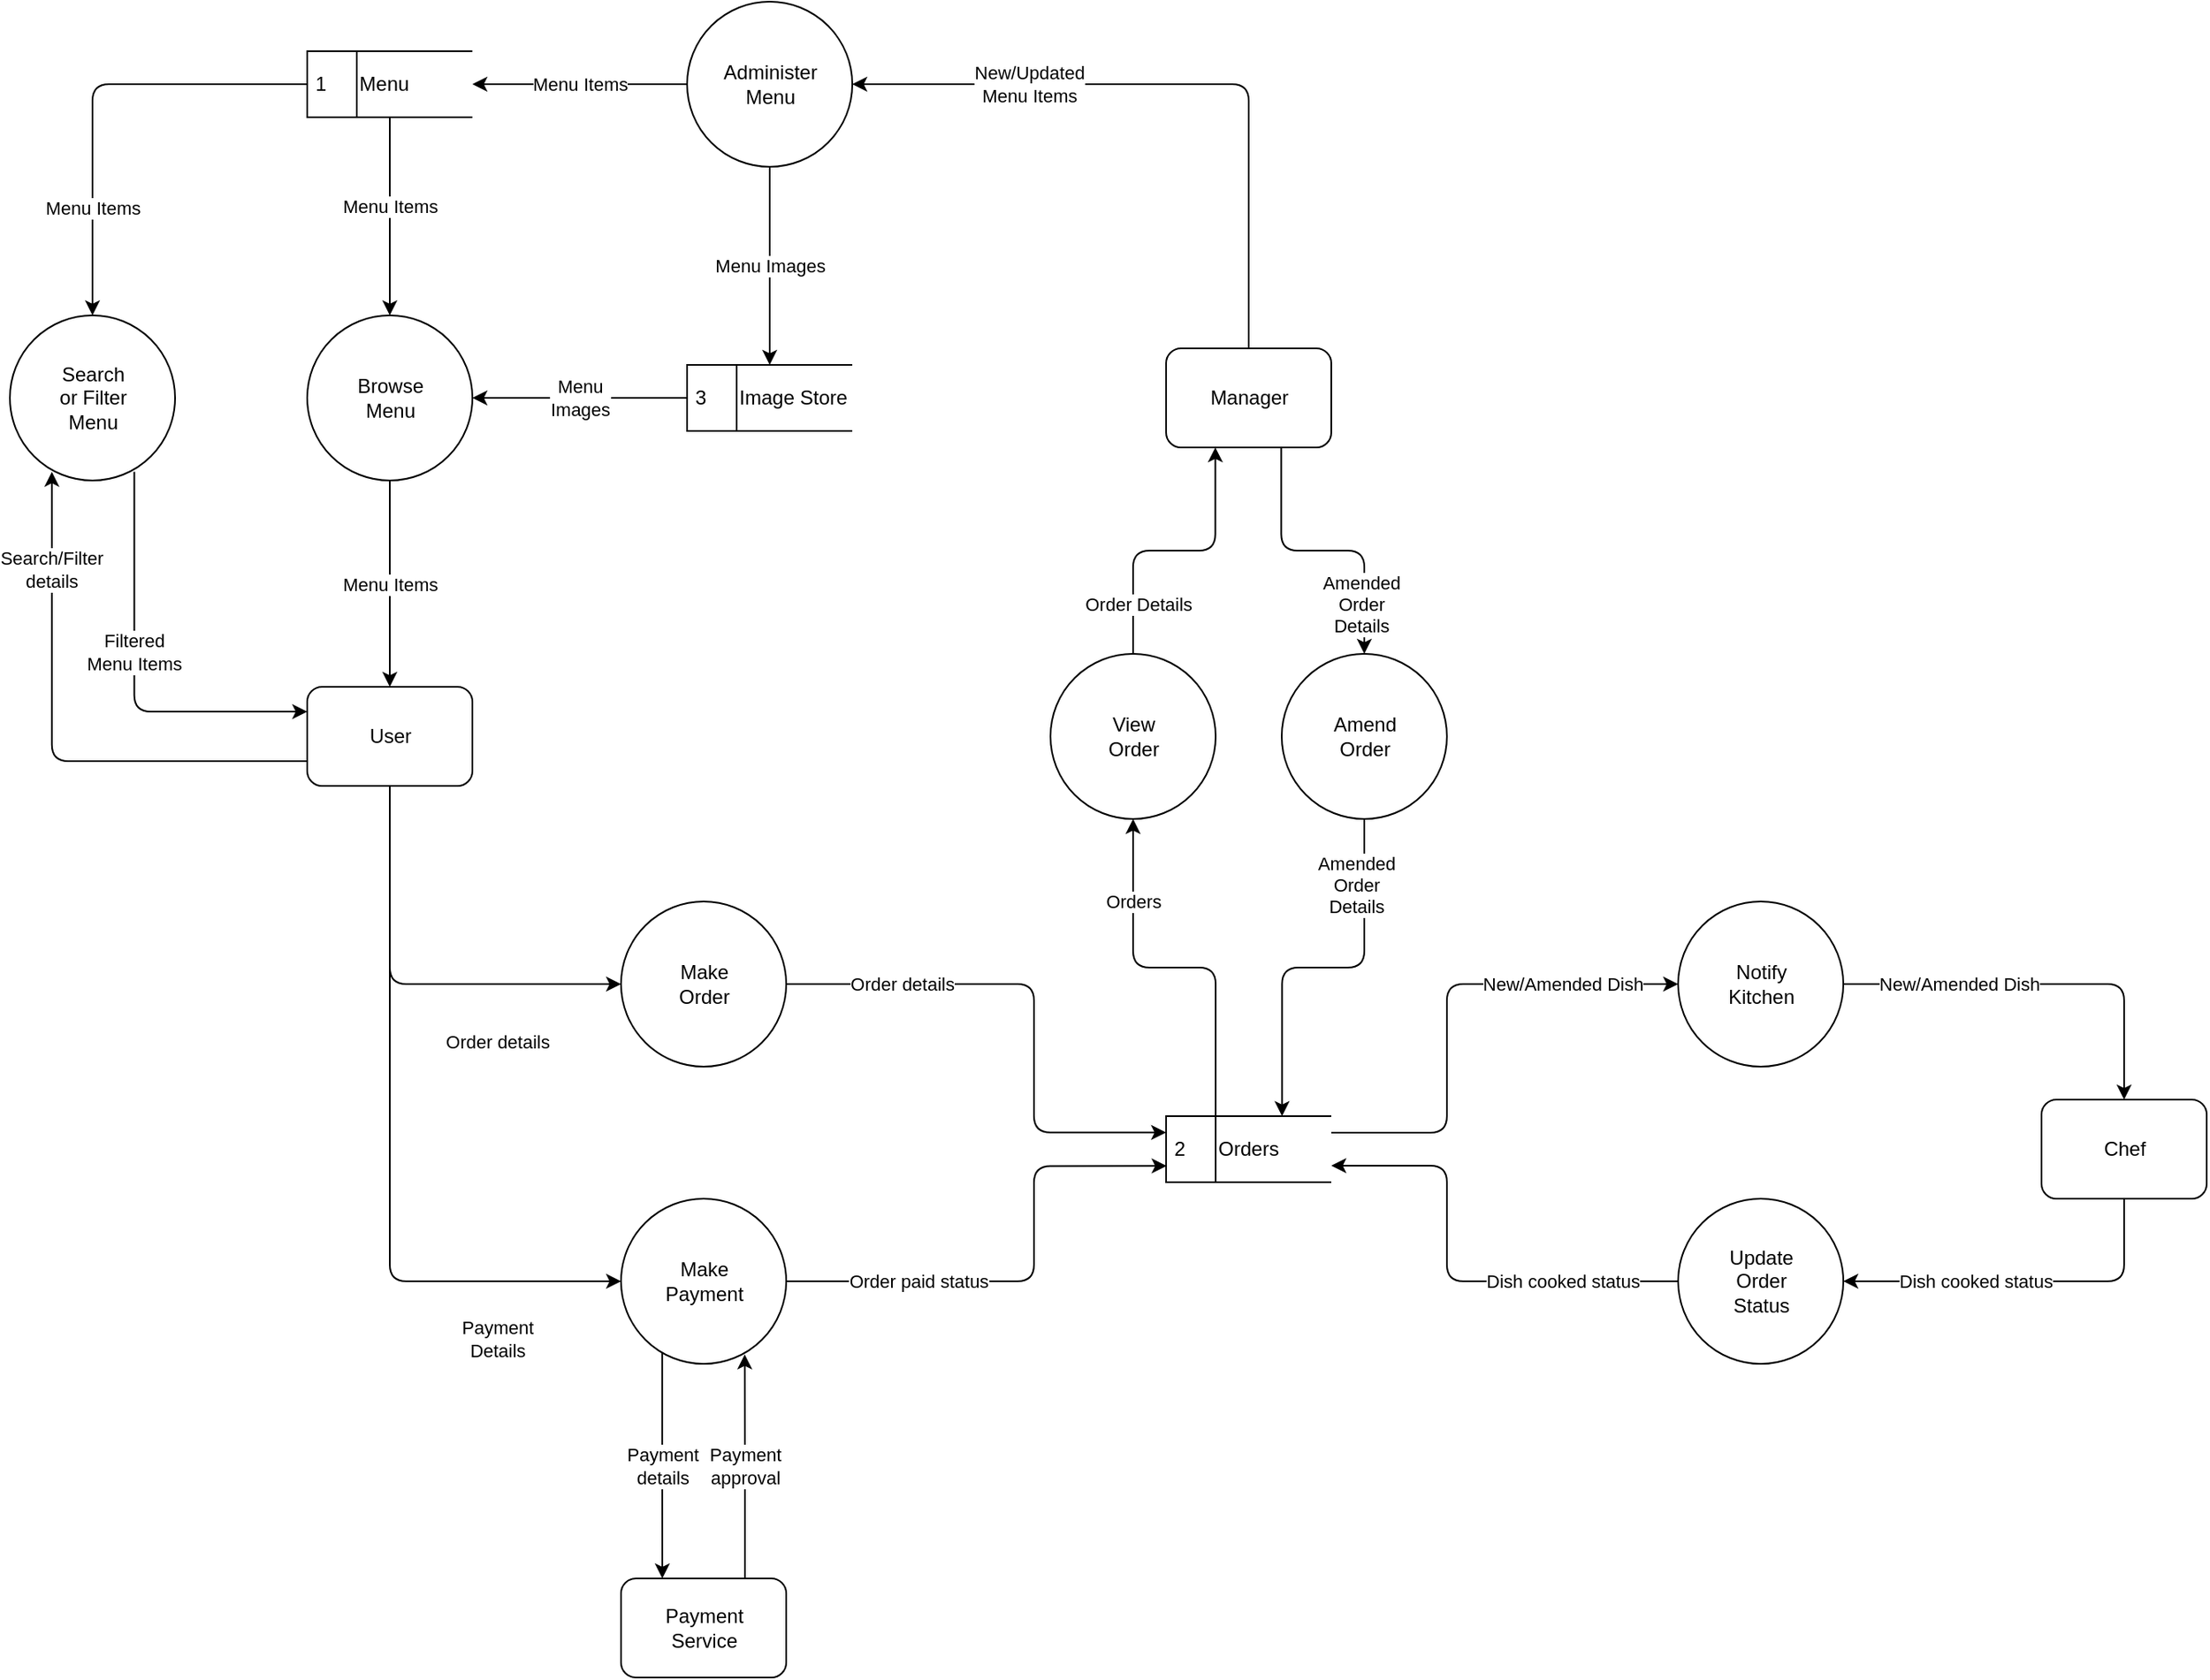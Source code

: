 <mxfile version="15.4.0" type="device"><diagram name="Page-1" id="5d7acffa-a066-3a61-03fe-96351882024d"><mxGraphModel dx="1854" dy="1960" grid="1" gridSize="10" guides="1" tooltips="1" connect="1" arrows="1" fold="1" page="1" pageScale="1" pageWidth="1100" pageHeight="850" background="#ffffff" math="0" shadow="0"><root><mxCell id="0"/><mxCell id="1" parent="0"/><mxCell id="YwOGGAXcr4PZfpzY4pG5-1" value="Make&lt;br&gt;Order" style="shape=ellipse;html=1;dashed=0;whitespace=wrap;aspect=fixed;perimeter=ellipsePerimeter;" parent="1" vertex="1"><mxGeometry x="450" y="625" width="100" height="100" as="geometry"/></mxCell><mxCell id="YwOGGAXcr4PZfpzY4pG5-2" value="1&lt;span style=&quot;white-space: pre&quot;&gt;&#9;&lt;/span&gt;Menu" style="html=1;dashed=0;whitespace=wrap;shape=mxgraph.dfd.dataStoreID;align=left;spacingLeft=3;points=[[0,0],[0.5,0],[1,0],[0,0.5],[1,0.5],[0,1],[0.5,1],[1,1]];" parent="1" vertex="1"><mxGeometry x="260" y="110" width="100" height="40" as="geometry"/></mxCell><mxCell id="YwOGGAXcr4PZfpzY4pG5-4" value="User" style="html=1;dashed=0;whitespace=wrap;rounded=1;" parent="1" vertex="1"><mxGeometry x="260" y="495" width="100" height="60" as="geometry"/></mxCell><mxCell id="YwOGGAXcr4PZfpzY4pG5-3" value="Order details" style="endArrow=classic;html=1;edgeStyle=orthogonalEdgeStyle;rounded=1;exitX=0.5;exitY=1;exitDx=0;exitDy=0;entryX=0;entryY=0.5;entryDx=0;entryDy=0;" parent="1" edge="1" target="YwOGGAXcr4PZfpzY4pG5-1" source="YwOGGAXcr4PZfpzY4pG5-4"><mxGeometry x="220" y="-55" width="50" height="50" as="geometry"><mxPoint x="530" y="555" as="sourcePoint"/><mxPoint x="670" y="555" as="targetPoint"/><mxPoint x="-5" y="95" as="offset"/></mxGeometry></mxCell><mxCell id="YwOGGAXcr4PZfpzY4pG5-8" value="Menu Items" style="endArrow=classic;html=1;edgeStyle=orthogonalEdgeStyle;rounded=1;entryX=0.5;entryY=0;entryDx=0;entryDy=0;exitX=0.5;exitY=1;exitDx=0;exitDy=0;" parent="1" edge="1" target="YwOGGAXcr4PZfpzY4pG5-4" source="6asITCiPZohLTqSB5WNT-7"><mxGeometry x="220" y="145" width="50" height="50" as="geometry"><mxPoint x="670" y="735" as="sourcePoint"/><mxPoint x="530" y="735" as="targetPoint"/></mxGeometry></mxCell><mxCell id="YwOGGAXcr4PZfpzY4pG5-10" value="Menu Items" style="endArrow=classic;html=1;rounded=1;edgeStyle=orthogonalEdgeStyle;entryX=0.5;entryY=0;entryDx=0;entryDy=0;" parent="1" edge="1" target="6asITCiPZohLTqSB5WNT-7" source="YwOGGAXcr4PZfpzY4pG5-2"><mxGeometry x="-0.111" width="50" height="50" relative="1" as="geometry"><mxPoint x="530" y="180" as="sourcePoint"/><mxPoint x="530" y="490" as="targetPoint"/><mxPoint as="offset"/></mxGeometry></mxCell><mxCell id="YwOGGAXcr4PZfpzY4pG5-11" value="2&lt;span style=&quot;white-space: pre&quot;&gt;&#9;&lt;/span&gt;Orders" style="html=1;dashed=0;whitespace=wrap;shape=mxgraph.dfd.dataStoreID;align=left;spacingLeft=3;points=[[0,0],[0.5,0],[1,0],[0,0.5],[1,0.5],[0,1],[0.5,1],[1,1]];" parent="1" vertex="1"><mxGeometry x="780" y="755" width="100" height="40" as="geometry"/></mxCell><mxCell id="YwOGGAXcr4PZfpzY4pG5-12" value="Order details" style="endArrow=classic;html=1;rounded=1;edgeStyle=orthogonalEdgeStyle;entryX=0;entryY=0.247;entryDx=0;entryDy=0;entryPerimeter=0;" parent="1" edge="1" target="YwOGGAXcr4PZfpzY4pG5-11" source="YwOGGAXcr4PZfpzY4pG5-1"><mxGeometry x="-0.562" width="50" height="50" relative="1" as="geometry"><mxPoint x="550" y="675" as="sourcePoint"/><mxPoint x="920" y="675" as="targetPoint"/><Array as="points"><mxPoint x="700" y="675"/><mxPoint x="700" y="765"/></Array><mxPoint as="offset"/></mxGeometry></mxCell><mxCell id="YwOGGAXcr4PZfpzY4pG5-13" value="Manager" style="html=1;dashed=0;whitespace=wrap;rounded=1;" parent="1" vertex="1"><mxGeometry x="780" y="290" width="100" height="60" as="geometry"/></mxCell><mxCell id="YwOGGAXcr4PZfpzY4pG5-14" value="Menu Items" style="endArrow=classic;html=1;rounded=1;edgeStyle=orthogonalEdgeStyle;exitX=0;exitY=0.5;exitDx=0;exitDy=0;entryX=1;entryY=0.5;entryDx=0;entryDy=0;" parent="1" edge="1" target="YwOGGAXcr4PZfpzY4pG5-2" source="YwOGGAXcr4PZfpzY4pG5-15"><mxGeometry width="50" height="50" relative="1" as="geometry"><mxPoint x="310" y="40" as="sourcePoint"/><mxPoint x="310" y="80" as="targetPoint"/></mxGeometry></mxCell><mxCell id="YwOGGAXcr4PZfpzY4pG5-15" value="Administer&lt;br&gt;Menu" style="shape=ellipse;html=1;dashed=0;whitespace=wrap;aspect=fixed;perimeter=ellipsePerimeter;" parent="1" vertex="1"><mxGeometry x="490" y="80" width="100" height="100" as="geometry"/></mxCell><mxCell id="YwOGGAXcr4PZfpzY4pG5-16" value="New/Updated&lt;br&gt;Menu Items" style="endArrow=classic;html=1;rounded=1;edgeStyle=orthogonalEdgeStyle;entryX=1;entryY=0.5;entryDx=0;entryDy=0;exitX=0.5;exitY=0;exitDx=0;exitDy=0;" parent="1" edge="1" target="YwOGGAXcr4PZfpzY4pG5-15" source="YwOGGAXcr4PZfpzY4pG5-13"><mxGeometry x="0.467" width="50" height="50" relative="1" as="geometry"><mxPoint x="1420" y="-95" as="sourcePoint"/><mxPoint x="1050" y="-95" as="targetPoint"/><mxPoint as="offset"/></mxGeometry></mxCell><mxCell id="YwOGGAXcr4PZfpzY4pG5-17" value="Chef" style="html=1;dashed=0;whitespace=wrap;rounded=1;" parent="1" vertex="1"><mxGeometry x="1310" y="745" width="100" height="60" as="geometry"/></mxCell><mxCell id="YwOGGAXcr4PZfpzY4pG5-20" value="Notify&lt;br&gt;Kitchen" style="shape=ellipse;html=1;dashed=0;whitespace=wrap;aspect=fixed;perimeter=ellipsePerimeter;" parent="1" vertex="1"><mxGeometry x="1090" y="625" width="100" height="100" as="geometry"/></mxCell><mxCell id="YwOGGAXcr4PZfpzY4pG5-28" value="New/Amended Dish" style="endArrow=classic;html=1;edgeStyle=orthogonalEdgeStyle;rounded=1;entryX=0;entryY=0.5;entryDx=0;entryDy=0;exitX=1;exitY=0.25;exitDx=0;exitDy=0;exitPerimeter=0;" parent="1" edge="1" target="YwOGGAXcr4PZfpzY4pG5-20" source="YwOGGAXcr4PZfpzY4pG5-11"><mxGeometry x="220" y="-55" width="50" height="50" as="geometry"><mxPoint x="880" y="775" as="sourcePoint"/><mxPoint x="1020" y="774.5" as="targetPoint"/><Array as="points"><mxPoint x="950" y="765"/><mxPoint x="950" y="675"/></Array><mxPoint x="35" y="-45" as="offset"/></mxGeometry></mxCell><mxCell id="YwOGGAXcr4PZfpzY4pG5-29" value="Payment&lt;br&gt;details" style="endArrow=classic;html=1;edgeStyle=orthogonalEdgeStyle;rounded=1;entryX=0.25;entryY=0;entryDx=0;entryDy=0;exitX=0.249;exitY=0.93;exitDx=0;exitDy=0;exitPerimeter=0;" parent="1" edge="1" target="6asITCiPZohLTqSB5WNT-5" source="6asITCiPZohLTqSB5WNT-1"><mxGeometry x="510" y="280" width="50" height="50" as="geometry"><mxPoint x="475" y="905" as="sourcePoint"/><mxPoint x="650" y="895" as="targetPoint"/><Array as="points"/><mxPoint as="offset"/></mxGeometry></mxCell><mxCell id="YwOGGAXcr4PZfpzY4pG5-30" value="Amend&lt;br&gt;Order" style="shape=ellipse;html=1;dashed=0;whitespace=wrap;aspect=fixed;perimeter=ellipsePerimeter;" parent="1" vertex="1"><mxGeometry x="850" y="475" width="100" height="100" as="geometry"/></mxCell><mxCell id="YwOGGAXcr4PZfpzY4pG5-36" value="Orders" style="endArrow=classic;html=1;edgeStyle=orthogonalEdgeStyle;rounded=1;entryX=0.5;entryY=1;entryDx=0;entryDy=0;exitX=0.3;exitY=-0.001;exitDx=0;exitDy=0;exitPerimeter=0;" parent="1" edge="1" target="6asITCiPZohLTqSB5WNT-18" source="YwOGGAXcr4PZfpzY4pG5-11"><mxGeometry x="220" y="-55" width="50" height="50" as="geometry"><mxPoint x="1720" y="470" as="sourcePoint"/><mxPoint x="1720" y="160" as="targetPoint"/><mxPoint x="-25" y="-40" as="offset"/></mxGeometry></mxCell><mxCell id="YwOGGAXcr4PZfpzY4pG5-42" value="Amended&lt;br&gt;Order&lt;br&gt;Details" style="endArrow=classic;html=1;edgeStyle=orthogonalEdgeStyle;rounded=1;entryX=0.702;entryY=-0.001;entryDx=0;entryDy=0;entryPerimeter=0;exitX=0.5;exitY=1;exitDx=0;exitDy=0;" parent="1" edge="1" target="YwOGGAXcr4PZfpzY4pG5-11" source="YwOGGAXcr4PZfpzY4pG5-30"><mxGeometry x="220" y="-55" width="50" height="50" as="geometry"><mxPoint x="840" y="565" as="sourcePoint"/><mxPoint x="840" y="735" as="targetPoint"/><mxPoint x="20" y="-50" as="offset"/></mxGeometry></mxCell><mxCell id="6asITCiPZohLTqSB5WNT-1" value="Make&lt;br&gt;Payment" style="shape=ellipse;html=1;dashed=0;whitespace=wrap;aspect=fixed;perimeter=ellipsePerimeter;" vertex="1" parent="1"><mxGeometry x="450" y="805" width="100" height="100" as="geometry"/></mxCell><mxCell id="6asITCiPZohLTqSB5WNT-4" value="Order paid status" style="endArrow=classic;html=1;rounded=1;edgeStyle=orthogonalEdgeStyle;exitX=1;exitY=0.5;exitDx=0;exitDy=0;entryX=0.003;entryY=0.754;entryDx=0;entryDy=0;entryPerimeter=0;" edge="1" parent="1" source="6asITCiPZohLTqSB5WNT-1" target="YwOGGAXcr4PZfpzY4pG5-11"><mxGeometry x="-0.467" width="50" height="50" relative="1" as="geometry"><mxPoint x="620" y="1055" as="sourcePoint"/><mxPoint x="720" y="765" as="targetPoint"/><Array as="points"><mxPoint x="700" y="855"/><mxPoint x="700" y="785"/></Array><mxPoint as="offset"/></mxGeometry></mxCell><mxCell id="6asITCiPZohLTqSB5WNT-5" value="Payment&lt;br&gt;Service" style="html=1;dashed=0;whitespace=wrap;rounded=1;" vertex="1" parent="1"><mxGeometry x="450" y="1035" width="100" height="60" as="geometry"/></mxCell><mxCell id="6asITCiPZohLTqSB5WNT-7" value="Browse&lt;br&gt;Menu" style="shape=ellipse;html=1;dashed=0;whitespace=wrap;aspect=fixed;perimeter=ellipsePerimeter;" vertex="1" parent="1"><mxGeometry x="260" y="270" width="100" height="100" as="geometry"/></mxCell><mxCell id="6asITCiPZohLTqSB5WNT-8" value="New/Amended Dish" style="endArrow=classic;html=1;edgeStyle=orthogonalEdgeStyle;rounded=1;entryX=0.5;entryY=0;entryDx=0;entryDy=0;" edge="1" parent="1" source="YwOGGAXcr4PZfpzY4pG5-20" target="YwOGGAXcr4PZfpzY4pG5-17"><mxGeometry x="420" y="-55" width="50" height="50" as="geometry"><mxPoint x="1210" y="677" as="sourcePoint"/><mxPoint x="1450" y="583" as="targetPoint"/><mxPoint x="-15" y="-35" as="offset"/></mxGeometry></mxCell><mxCell id="6asITCiPZohLTqSB5WNT-9" value="Update&lt;br&gt;Order&lt;br&gt;Status" style="shape=ellipse;html=1;dashed=0;whitespace=wrap;aspect=fixed;perimeter=ellipsePerimeter;" vertex="1" parent="1"><mxGeometry x="1090" y="805" width="100" height="100" as="geometry"/></mxCell><mxCell id="6asITCiPZohLTqSB5WNT-10" value="Dish cooked status" style="endArrow=classic;html=1;edgeStyle=orthogonalEdgeStyle;rounded=1;exitX=0.5;exitY=1;exitDx=0;exitDy=0;" edge="1" parent="1" source="YwOGGAXcr4PZfpzY4pG5-17" target="6asITCiPZohLTqSB5WNT-9"><mxGeometry x="420" y="205" width="50" height="50" as="geometry"><mxPoint x="1210" y="885" as="sourcePoint"/><mxPoint x="1190" y="855" as="targetPoint"/><mxPoint x="-5" y="25" as="offset"/></mxGeometry></mxCell><mxCell id="6asITCiPZohLTqSB5WNT-11" value="Dish cooked status" style="endArrow=classic;html=1;edgeStyle=orthogonalEdgeStyle;rounded=1;entryX=1;entryY=0.75;entryDx=0;entryDy=0;entryPerimeter=0;" edge="1" parent="1" source="6asITCiPZohLTqSB5WNT-9" target="YwOGGAXcr4PZfpzY4pG5-11"><mxGeometry x="220" y="-55" width="50" height="50" as="geometry"><mxPoint x="990" y="855" as="sourcePoint"/><mxPoint x="850" y="855" as="targetPoint"/><Array as="points"><mxPoint x="950" y="855"/><mxPoint x="950" y="785"/></Array><mxPoint x="35" y="35" as="offset"/></mxGeometry></mxCell><mxCell id="6asITCiPZohLTqSB5WNT-12" value="Payment&lt;br&gt;Details" style="endArrow=classic;html=1;edgeStyle=orthogonalEdgeStyle;rounded=1;exitX=0.5;exitY=1;exitDx=0;exitDy=0;entryX=0;entryY=0.5;entryDx=0;entryDy=0;" edge="1" parent="1" source="YwOGGAXcr4PZfpzY4pG5-4" target="6asITCiPZohLTqSB5WNT-1"><mxGeometry x="220" y="-55" width="50" height="50" as="geometry"><mxPoint x="320" y="365" as="sourcePoint"/><mxPoint x="430" y="525" as="targetPoint"/><mxPoint x="-5" y="185" as="offset"/></mxGeometry></mxCell><mxCell id="6asITCiPZohLTqSB5WNT-14" value="Payment&lt;br&gt;approval" style="endArrow=classic;html=1;rounded=1;edgeStyle=orthogonalEdgeStyle;exitX=0.75;exitY=0;exitDx=0;exitDy=0;entryX=0.749;entryY=0.943;entryDx=0;entryDy=0;entryPerimeter=0;" edge="1" parent="1" source="6asITCiPZohLTqSB5WNT-5" target="6asITCiPZohLTqSB5WNT-1"><mxGeometry width="50" height="50" relative="1" as="geometry"><mxPoint x="735" y="1055" as="sourcePoint"/><mxPoint x="525" y="915" as="targetPoint"/></mxGeometry></mxCell><mxCell id="6asITCiPZohLTqSB5WNT-17" value="Menu Images" style="edgeStyle=orthogonalEdgeStyle;rounded=1;orthogonalLoop=1;jettySize=auto;html=1;" edge="1" parent="1" source="YwOGGAXcr4PZfpzY4pG5-15" target="6asITCiPZohLTqSB5WNT-15"><mxGeometry relative="1" as="geometry"/></mxCell><mxCell id="6asITCiPZohLTqSB5WNT-15" value="3&lt;span style=&quot;white-space: pre&quot;&gt;&#9;&lt;/span&gt;Image Store" style="html=1;dashed=0;whitespace=wrap;shape=mxgraph.dfd.dataStoreID;align=left;spacingLeft=3;points=[[0,0],[0.5,0],[1,0],[0,0.5],[1,0.5],[0,1],[0.5,1],[1,1]];" vertex="1" parent="1"><mxGeometry x="490" y="300" width="100" height="40" as="geometry"/></mxCell><mxCell id="6asITCiPZohLTqSB5WNT-16" value="Menu&lt;br&gt;Images" style="endArrow=classic;html=1;rounded=1;edgeStyle=orthogonalEdgeStyle;exitX=0;exitY=0.5;exitDx=0;exitDy=0;entryX=1;entryY=0.5;entryDx=0;entryDy=0;" edge="1" parent="1" source="6asITCiPZohLTqSB5WNT-15" target="6asITCiPZohLTqSB5WNT-7"><mxGeometry width="50" height="50" relative="1" as="geometry"><mxPoint x="880" y="75.42" as="sourcePoint"/><mxPoint x="600" y="-80" as="targetPoint"/></mxGeometry></mxCell><mxCell id="6asITCiPZohLTqSB5WNT-18" value="View&lt;br&gt;Order" style="shape=ellipse;html=1;dashed=0;whitespace=wrap;aspect=fixed;perimeter=ellipsePerimeter;" vertex="1" parent="1"><mxGeometry x="710" y="475" width="100" height="100" as="geometry"/></mxCell><mxCell id="6asITCiPZohLTqSB5WNT-19" value="Order Details" style="endArrow=classic;html=1;edgeStyle=orthogonalEdgeStyle;rounded=1;entryX=0.298;entryY=0.999;entryDx=0;entryDy=0;exitX=0.5;exitY=0;exitDx=0;exitDy=0;entryPerimeter=0;" edge="1" parent="1" source="6asITCiPZohLTqSB5WNT-18" target="YwOGGAXcr4PZfpzY4pG5-13"><mxGeometry x="220" y="-55" width="50" height="50" as="geometry"><mxPoint x="820" y="764.96" as="sourcePoint"/><mxPoint x="770" y="585" as="targetPoint"/><mxPoint x="-22" y="33" as="offset"/></mxGeometry></mxCell><mxCell id="6asITCiPZohLTqSB5WNT-20" value="Amended&lt;br&gt;Order&lt;br&gt;Details" style="endArrow=classic;html=1;edgeStyle=orthogonalEdgeStyle;rounded=1;entryX=0.5;entryY=0;entryDx=0;entryDy=0;exitX=0.697;exitY=0.999;exitDx=0;exitDy=0;exitPerimeter=0;" edge="1" parent="1" source="YwOGGAXcr4PZfpzY4pG5-13" target="YwOGGAXcr4PZfpzY4pG5-30"><mxGeometry x="220" y="-55" width="50" height="50" as="geometry"><mxPoint x="1049.83" y="365" as="sourcePoint"/><mxPoint x="1000.03" y="544.96" as="targetPoint"/><mxPoint x="23" y="33" as="offset"/></mxGeometry></mxCell><mxCell id="6asITCiPZohLTqSB5WNT-21" value="Search &lt;br&gt;or Filter&lt;br&gt;Menu" style="shape=ellipse;html=1;dashed=0;whitespace=wrap;aspect=fixed;perimeter=ellipsePerimeter;" vertex="1" parent="1"><mxGeometry x="80" y="270" width="100" height="100" as="geometry"/></mxCell><mxCell id="6asITCiPZohLTqSB5WNT-22" value="Search/Filter&lt;br&gt;details" style="endArrow=classic;html=1;rounded=1;edgeStyle=orthogonalEdgeStyle;exitX=0;exitY=0.75;exitDx=0;exitDy=0;entryX=0.254;entryY=0.947;entryDx=0;entryDy=0;entryPerimeter=0;" edge="1" parent="1" source="YwOGGAXcr4PZfpzY4pG5-4" target="6asITCiPZohLTqSB5WNT-21"><mxGeometry x="0.642" width="50" height="50" relative="1" as="geometry"><mxPoint x="60" y="705" as="sourcePoint"/><mxPoint x="110" y="655" as="targetPoint"/><mxPoint as="offset"/></mxGeometry></mxCell><mxCell id="6asITCiPZohLTqSB5WNT-23" value="Menu Items" style="endArrow=classic;html=1;rounded=1;edgeStyle=orthogonalEdgeStyle;entryX=0.5;entryY=0;entryDx=0;entryDy=0;exitX=0;exitY=0.5;exitDx=0;exitDy=0;" edge="1" parent="1" source="YwOGGAXcr4PZfpzY4pG5-2" target="6asITCiPZohLTqSB5WNT-21"><mxGeometry x="0.518" width="50" height="50" relative="1" as="geometry"><mxPoint x="320" y="160" as="sourcePoint"/><mxPoint x="320" y="280" as="targetPoint"/><mxPoint as="offset"/></mxGeometry></mxCell><mxCell id="6asITCiPZohLTqSB5WNT-24" value="Filtered&lt;br&gt;Menu Items" style="endArrow=classic;html=1;rounded=1;edgeStyle=orthogonalEdgeStyle;exitX=0.753;exitY=0.947;exitDx=0;exitDy=0;entryX=0;entryY=0.25;entryDx=0;entryDy=0;exitPerimeter=0;" edge="1" parent="1" source="6asITCiPZohLTqSB5WNT-21" target="YwOGGAXcr4PZfpzY4pG5-4"><mxGeometry x="-0.125" width="50" height="50" relative="1" as="geometry"><mxPoint x="180" y="495" as="sourcePoint"/><mxPoint x="230" y="445" as="targetPoint"/><Array as="points"><mxPoint x="155" y="510"/></Array><mxPoint as="offset"/></mxGeometry></mxCell></root></mxGraphModel></diagram></mxfile>